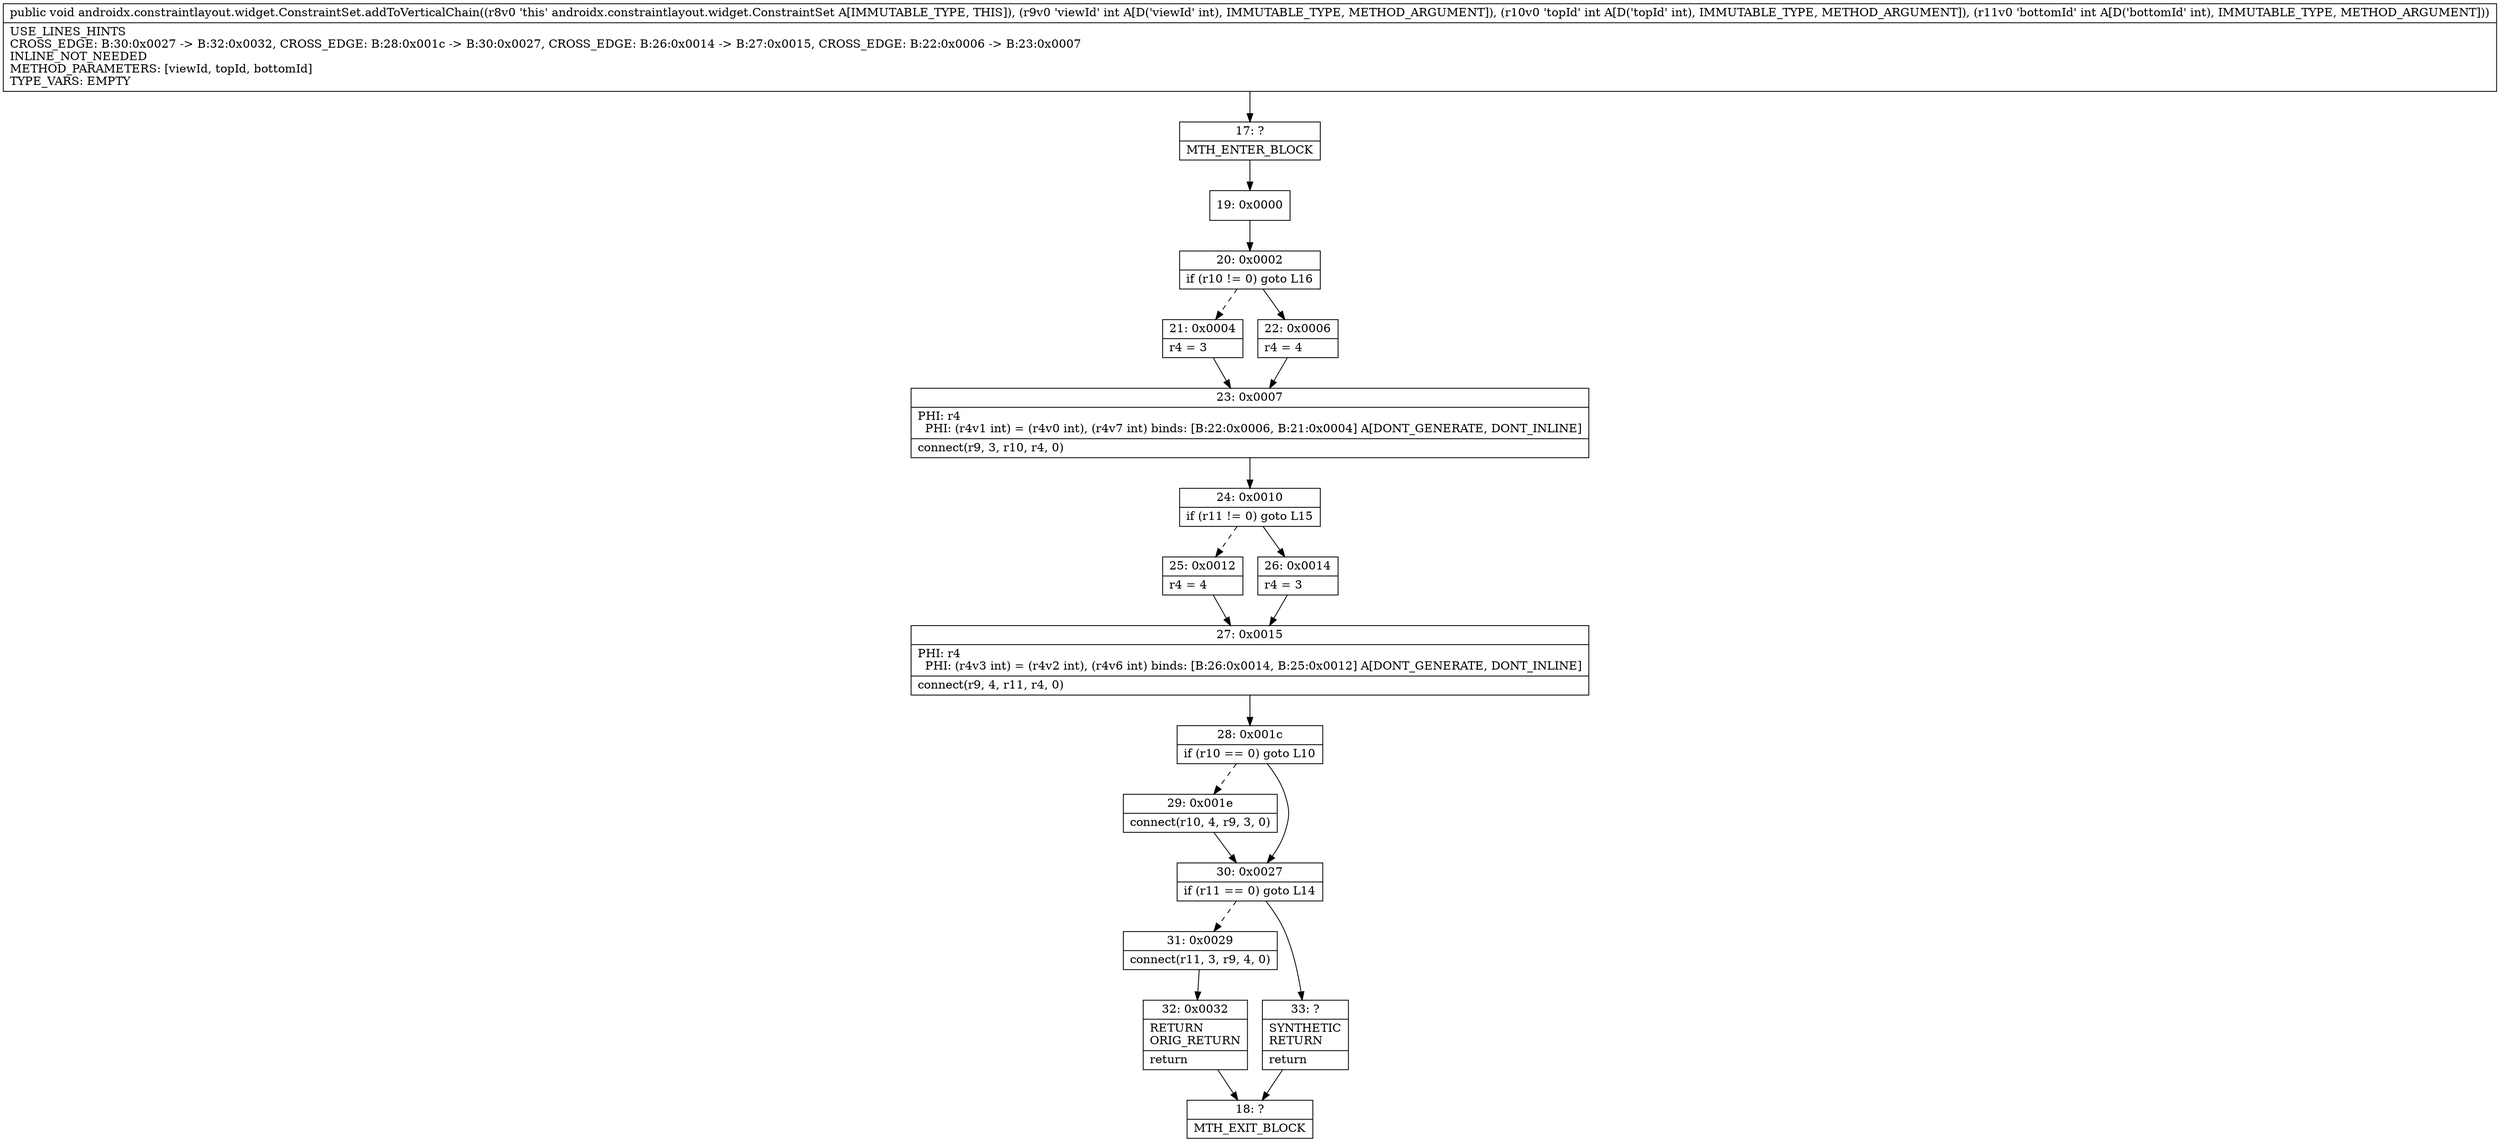 digraph "CFG forandroidx.constraintlayout.widget.ConstraintSet.addToVerticalChain(III)V" {
Node_17 [shape=record,label="{17\:\ ?|MTH_ENTER_BLOCK\l}"];
Node_19 [shape=record,label="{19\:\ 0x0000}"];
Node_20 [shape=record,label="{20\:\ 0x0002|if (r10 != 0) goto L16\l}"];
Node_21 [shape=record,label="{21\:\ 0x0004|r4 = 3\l}"];
Node_23 [shape=record,label="{23\:\ 0x0007|PHI: r4 \l  PHI: (r4v1 int) = (r4v0 int), (r4v7 int) binds: [B:22:0x0006, B:21:0x0004] A[DONT_GENERATE, DONT_INLINE]\l|connect(r9, 3, r10, r4, 0)\l}"];
Node_24 [shape=record,label="{24\:\ 0x0010|if (r11 != 0) goto L15\l}"];
Node_25 [shape=record,label="{25\:\ 0x0012|r4 = 4\l}"];
Node_27 [shape=record,label="{27\:\ 0x0015|PHI: r4 \l  PHI: (r4v3 int) = (r4v2 int), (r4v6 int) binds: [B:26:0x0014, B:25:0x0012] A[DONT_GENERATE, DONT_INLINE]\l|connect(r9, 4, r11, r4, 0)\l}"];
Node_28 [shape=record,label="{28\:\ 0x001c|if (r10 == 0) goto L10\l}"];
Node_29 [shape=record,label="{29\:\ 0x001e|connect(r10, 4, r9, 3, 0)\l}"];
Node_30 [shape=record,label="{30\:\ 0x0027|if (r11 == 0) goto L14\l}"];
Node_31 [shape=record,label="{31\:\ 0x0029|connect(r11, 3, r9, 4, 0)\l}"];
Node_32 [shape=record,label="{32\:\ 0x0032|RETURN\lORIG_RETURN\l|return\l}"];
Node_18 [shape=record,label="{18\:\ ?|MTH_EXIT_BLOCK\l}"];
Node_33 [shape=record,label="{33\:\ ?|SYNTHETIC\lRETURN\l|return\l}"];
Node_26 [shape=record,label="{26\:\ 0x0014|r4 = 3\l}"];
Node_22 [shape=record,label="{22\:\ 0x0006|r4 = 4\l}"];
MethodNode[shape=record,label="{public void androidx.constraintlayout.widget.ConstraintSet.addToVerticalChain((r8v0 'this' androidx.constraintlayout.widget.ConstraintSet A[IMMUTABLE_TYPE, THIS]), (r9v0 'viewId' int A[D('viewId' int), IMMUTABLE_TYPE, METHOD_ARGUMENT]), (r10v0 'topId' int A[D('topId' int), IMMUTABLE_TYPE, METHOD_ARGUMENT]), (r11v0 'bottomId' int A[D('bottomId' int), IMMUTABLE_TYPE, METHOD_ARGUMENT]))  | USE_LINES_HINTS\lCROSS_EDGE: B:30:0x0027 \-\> B:32:0x0032, CROSS_EDGE: B:28:0x001c \-\> B:30:0x0027, CROSS_EDGE: B:26:0x0014 \-\> B:27:0x0015, CROSS_EDGE: B:22:0x0006 \-\> B:23:0x0007\lINLINE_NOT_NEEDED\lMETHOD_PARAMETERS: [viewId, topId, bottomId]\lTYPE_VARS: EMPTY\l}"];
MethodNode -> Node_17;Node_17 -> Node_19;
Node_19 -> Node_20;
Node_20 -> Node_21[style=dashed];
Node_20 -> Node_22;
Node_21 -> Node_23;
Node_23 -> Node_24;
Node_24 -> Node_25[style=dashed];
Node_24 -> Node_26;
Node_25 -> Node_27;
Node_27 -> Node_28;
Node_28 -> Node_29[style=dashed];
Node_28 -> Node_30;
Node_29 -> Node_30;
Node_30 -> Node_31[style=dashed];
Node_30 -> Node_33;
Node_31 -> Node_32;
Node_32 -> Node_18;
Node_33 -> Node_18;
Node_26 -> Node_27;
Node_22 -> Node_23;
}

